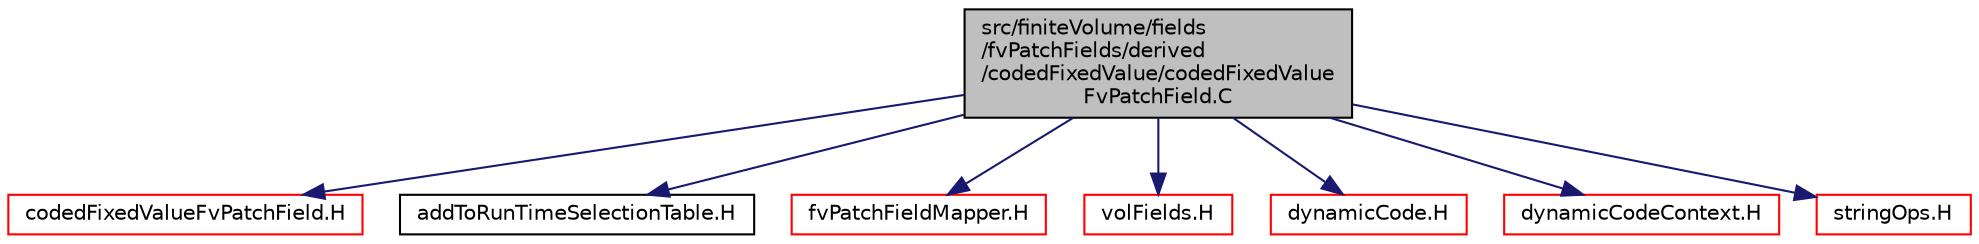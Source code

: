 digraph "src/finiteVolume/fields/fvPatchFields/derived/codedFixedValue/codedFixedValueFvPatchField.C"
{
  bgcolor="transparent";
  edge [fontname="Helvetica",fontsize="10",labelfontname="Helvetica",labelfontsize="10"];
  node [fontname="Helvetica",fontsize="10",shape=record];
  Node1 [label="src/finiteVolume/fields\l/fvPatchFields/derived\l/codedFixedValue/codedFixedValue\lFvPatchField.C",height=0.2,width=0.4,color="black", fillcolor="grey75", style="filled", fontcolor="black"];
  Node1 -> Node2 [color="midnightblue",fontsize="10",style="solid",fontname="Helvetica"];
  Node2 [label="codedFixedValueFvPatchField.H",height=0.2,width=0.4,color="red",URL="$a05431.html"];
  Node1 -> Node3 [color="midnightblue",fontsize="10",style="solid",fontname="Helvetica"];
  Node3 [label="addToRunTimeSelectionTable.H",height=0.2,width=0.4,color="black",URL="$a08150.html",tooltip="Macros for easy insertion into run-time selection tables. "];
  Node1 -> Node4 [color="midnightblue",fontsize="10",style="solid",fontname="Helvetica"];
  Node4 [label="fvPatchFieldMapper.H",height=0.2,width=0.4,color="red",URL="$a05667.html"];
  Node1 -> Node5 [color="midnightblue",fontsize="10",style="solid",fontname="Helvetica"];
  Node5 [label="volFields.H",height=0.2,width=0.4,color="red",URL="$a05761.html"];
  Node1 -> Node6 [color="midnightblue",fontsize="10",style="solid",fontname="Helvetica"];
  Node6 [label="dynamicCode.H",height=0.2,width=0.4,color="red",URL="$a08024.html"];
  Node1 -> Node7 [color="midnightblue",fontsize="10",style="solid",fontname="Helvetica"];
  Node7 [label="dynamicCodeContext.H",height=0.2,width=0.4,color="red",URL="$a08026.html"];
  Node1 -> Node8 [color="midnightblue",fontsize="10",style="solid",fontname="Helvetica"];
  Node8 [label="stringOps.H",height=0.2,width=0.4,color="red",URL="$a09322.html"];
}
